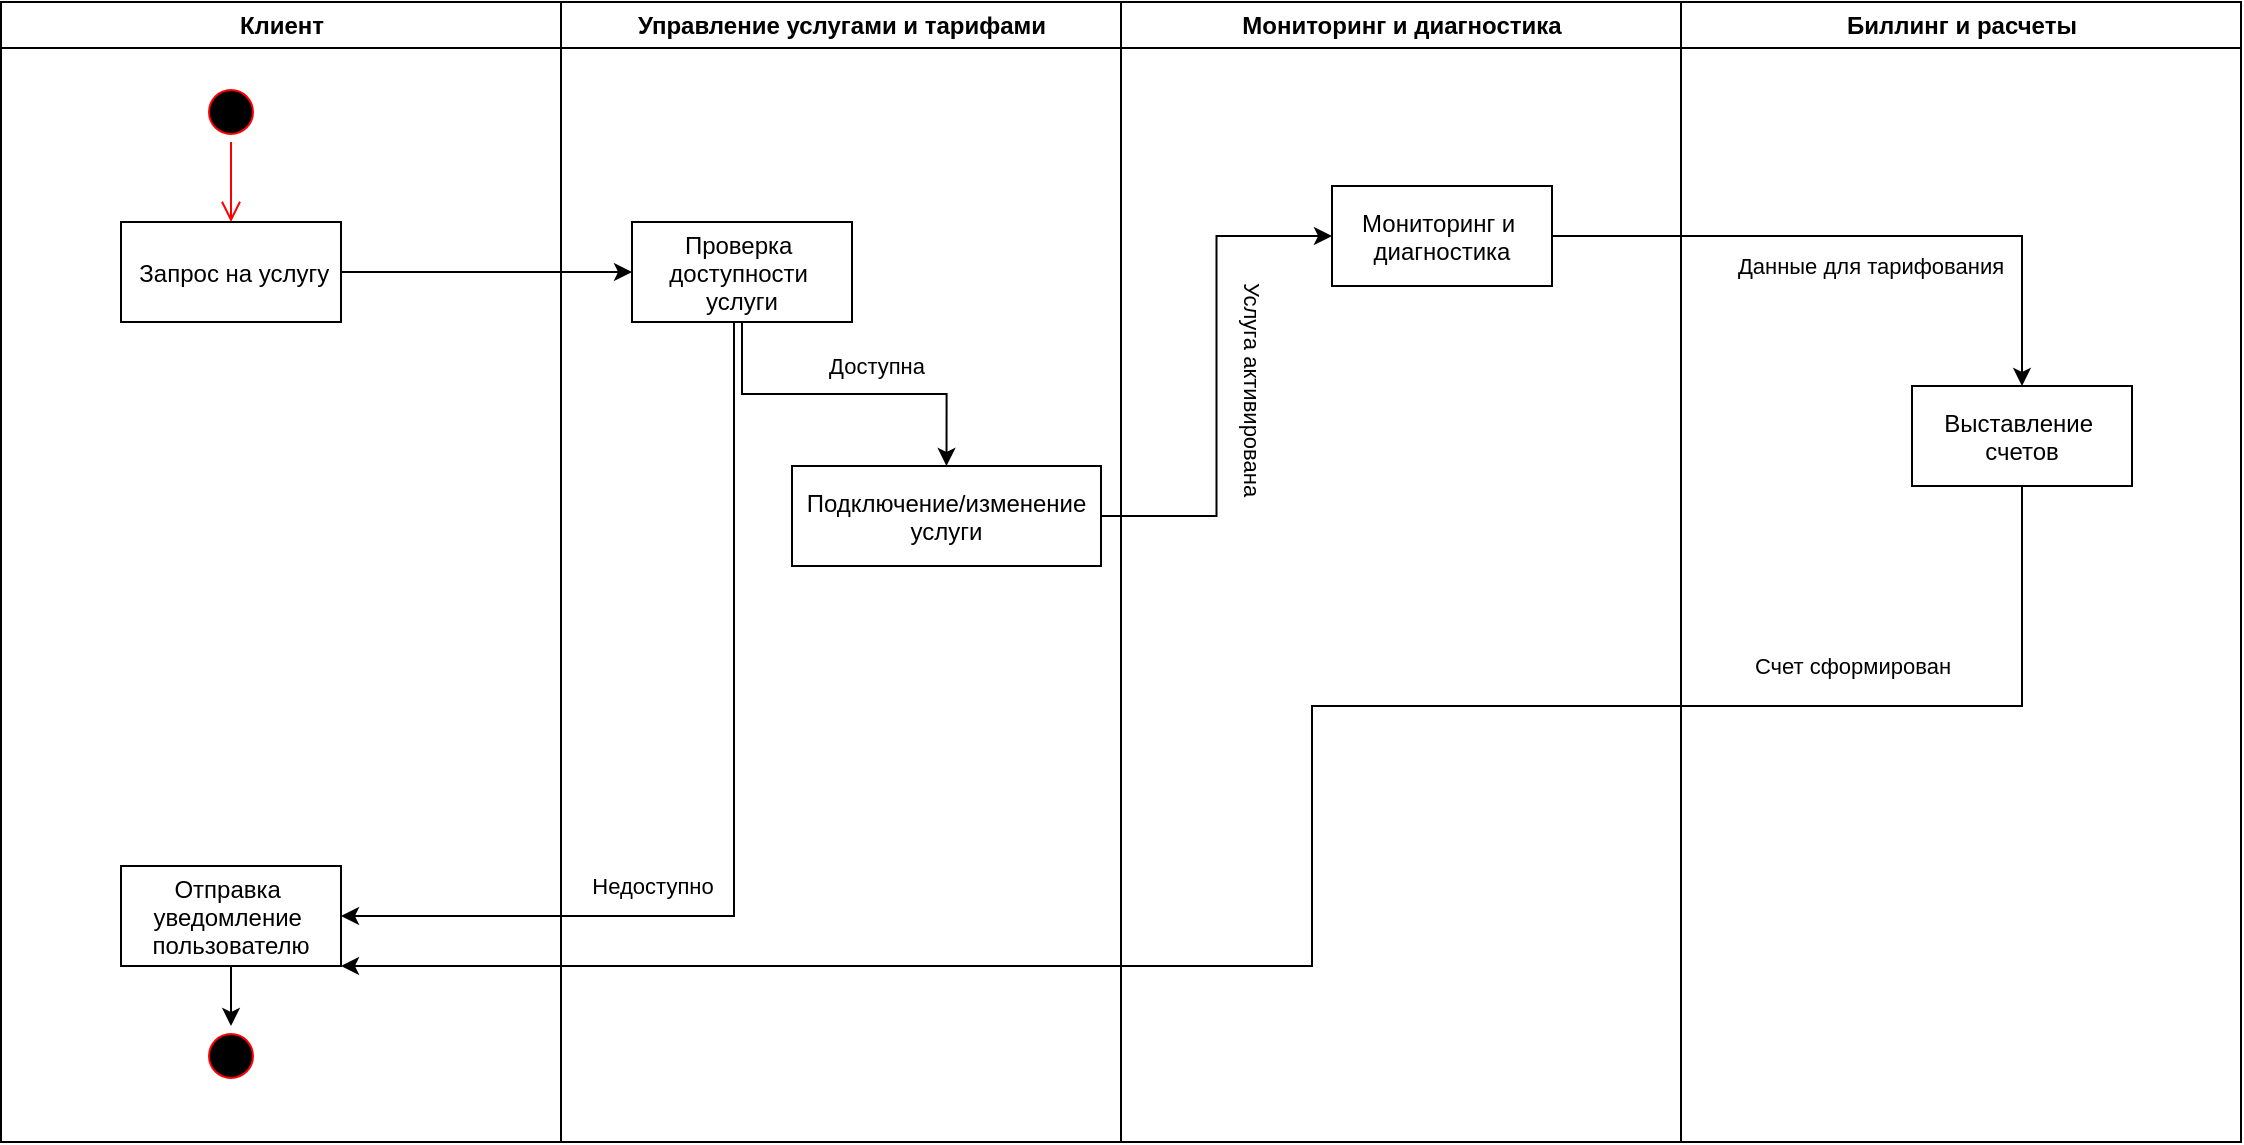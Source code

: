 <mxfile version="26.0.11">
  <diagram name="Page-1" id="e7e014a7-5840-1c2e-5031-d8a46d1fe8dd">
    <mxGraphModel dx="1434" dy="780" grid="1" gridSize="10" guides="1" tooltips="1" connect="1" arrows="1" fold="1" page="1" pageScale="1" pageWidth="1169" pageHeight="826" background="none" math="0" shadow="0">
      <root>
        <mxCell id="0" />
        <mxCell id="1" parent="0" />
        <mxCell id="2" value="Клиент" style="swimlane;whiteSpace=wrap" parent="1" vertex="1">
          <mxGeometry x="164.5" y="128" width="280" height="570" as="geometry" />
        </mxCell>
        <mxCell id="5" value="" style="ellipse;shape=startState;fillColor=#000000;strokeColor=#ff0000;" parent="2" vertex="1">
          <mxGeometry x="100" y="40" width="30" height="30" as="geometry" />
        </mxCell>
        <mxCell id="6" value="" style="edgeStyle=elbowEdgeStyle;elbow=horizontal;verticalAlign=bottom;endArrow=open;endSize=8;strokeColor=light-dark(#FF0000,#FFFFFF);endFill=1;rounded=0" parent="2" source="5" target="7" edge="1">
          <mxGeometry x="100" y="40" as="geometry">
            <mxPoint x="115" y="110" as="targetPoint" />
          </mxGeometry>
        </mxCell>
        <mxCell id="7" value=" Запрос на услугу" style="" parent="2" vertex="1">
          <mxGeometry x="60" y="110" width="110" height="50" as="geometry" />
        </mxCell>
        <mxCell id="7eUBQLWgmpvttzLw3HZT-52" value="" style="ellipse;shape=startState;fillColor=#000000;strokeColor=#ff0000;" parent="2" vertex="1">
          <mxGeometry x="100" y="512" width="30" height="30" as="geometry" />
        </mxCell>
        <mxCell id="7eUBQLWgmpvttzLw3HZT-56" style="edgeStyle=orthogonalEdgeStyle;rounded=0;orthogonalLoop=1;jettySize=auto;html=1;entryX=0.5;entryY=0;entryDx=0;entryDy=0;" parent="2" source="7eUBQLWgmpvttzLw3HZT-55" target="7eUBQLWgmpvttzLw3HZT-52" edge="1">
          <mxGeometry relative="1" as="geometry" />
        </mxCell>
        <mxCell id="7eUBQLWgmpvttzLw3HZT-55" value="Отправка &#xa;уведомление &#xa;пользователю" style="" parent="2" vertex="1">
          <mxGeometry x="60" y="432" width="110" height="50" as="geometry" />
        </mxCell>
        <mxCell id="3" value="Управление услугами и тарифами" style="swimlane;whiteSpace=wrap" parent="1" vertex="1">
          <mxGeometry x="444.5" y="128" width="280" height="570" as="geometry" />
        </mxCell>
        <mxCell id="zhdpt3BsGZyK0Pp7zCkz-8" style="edgeStyle=orthogonalEdgeStyle;rounded=0;orthogonalLoop=1;jettySize=auto;html=1;entryX=0.5;entryY=0;entryDx=0;entryDy=0;strokeColor=light-dark(#000000,#009900);" edge="1" parent="3" source="7eUBQLWgmpvttzLw3HZT-50" target="zhdpt3BsGZyK0Pp7zCkz-7">
          <mxGeometry relative="1" as="geometry" />
        </mxCell>
        <mxCell id="zhdpt3BsGZyK0Pp7zCkz-9" value="Доступна" style="edgeLabel;html=1;align=center;verticalAlign=middle;resizable=0;points=[];" vertex="1" connectable="0" parent="zhdpt3BsGZyK0Pp7zCkz-8">
          <mxGeometry x="0.079" y="1" relative="1" as="geometry">
            <mxPoint x="9" y="-13" as="offset" />
          </mxGeometry>
        </mxCell>
        <mxCell id="7eUBQLWgmpvttzLw3HZT-50" value="Проверка &#xa;доступности &#xa;услуги" style="" parent="3" vertex="1">
          <mxGeometry x="35.5" y="110" width="110" height="50" as="geometry" />
        </mxCell>
        <mxCell id="7eUBQLWgmpvttzLw3HZT-54" style="edgeStyle=orthogonalEdgeStyle;rounded=0;orthogonalLoop=1;jettySize=auto;html=1;strokeColor=light-dark(#000000,#CC0000);entryX=1;entryY=0.5;entryDx=0;entryDy=0;" parent="3" target="7eUBQLWgmpvttzLw3HZT-55" edge="1">
          <mxGeometry relative="1" as="geometry">
            <mxPoint x="86.5" y="160" as="sourcePoint" />
            <mxPoint x="-124.5" y="507" as="targetPoint" />
            <Array as="points">
              <mxPoint x="86" y="160" />
              <mxPoint x="86" y="457" />
            </Array>
          </mxGeometry>
        </mxCell>
        <mxCell id="7eUBQLWgmpvttzLw3HZT-57" value="Недоступно" style="edgeLabel;html=1;align=center;verticalAlign=middle;resizable=0;points=[];" parent="7eUBQLWgmpvttzLw3HZT-54" vertex="1" connectable="0">
          <mxGeometry x="0.256" y="3" relative="1" as="geometry">
            <mxPoint x="-28" y="-18" as="offset" />
          </mxGeometry>
        </mxCell>
        <mxCell id="zhdpt3BsGZyK0Pp7zCkz-7" value="Подключение/изменение&#xa;услуги" style="" vertex="1" parent="3">
          <mxGeometry x="115.5" y="232" width="154.5" height="50" as="geometry" />
        </mxCell>
        <mxCell id="4" value="Мониторинг и диагностика" style="swimlane;whiteSpace=wrap" parent="1" vertex="1">
          <mxGeometry x="724.5" y="128" width="280" height="570" as="geometry" />
        </mxCell>
        <mxCell id="zhdpt3BsGZyK0Pp7zCkz-11" value="Мониторинг и &#xa;диагностика" style="" vertex="1" parent="4">
          <mxGeometry x="105.5" y="92" width="110" height="50" as="geometry" />
        </mxCell>
        <mxCell id="7eUBQLWgmpvttzLw3HZT-51" style="edgeStyle=orthogonalEdgeStyle;rounded=0;orthogonalLoop=1;jettySize=auto;html=1;entryX=0;entryY=0.5;entryDx=0;entryDy=0;" parent="1" source="7" target="7eUBQLWgmpvttzLw3HZT-50" edge="1">
          <mxGeometry relative="1" as="geometry" />
        </mxCell>
        <mxCell id="zhdpt3BsGZyK0Pp7zCkz-12" style="edgeStyle=orthogonalEdgeStyle;rounded=0;orthogonalLoop=1;jettySize=auto;html=1;entryX=0;entryY=0.5;entryDx=0;entryDy=0;" edge="1" parent="1" source="zhdpt3BsGZyK0Pp7zCkz-7" target="zhdpt3BsGZyK0Pp7zCkz-11">
          <mxGeometry relative="1" as="geometry" />
        </mxCell>
        <mxCell id="zhdpt3BsGZyK0Pp7zCkz-13" value="&amp;nbsp;Услуга активирована" style="edgeLabel;html=1;align=center;verticalAlign=middle;resizable=0;points=[];rotation=90;" vertex="1" connectable="0" parent="zhdpt3BsGZyK0Pp7zCkz-12">
          <mxGeometry x="-0.053" y="1" relative="1" as="geometry">
            <mxPoint x="19" y="-2" as="offset" />
          </mxGeometry>
        </mxCell>
        <mxCell id="zhdpt3BsGZyK0Pp7zCkz-14" value="Биллинг и расчеты" style="swimlane;whiteSpace=wrap" vertex="1" parent="1">
          <mxGeometry x="1004.5" y="128" width="280" height="570" as="geometry" />
        </mxCell>
        <mxCell id="zhdpt3BsGZyK0Pp7zCkz-15" value="Выставление &#xa;счетов" style="" vertex="1" parent="zhdpt3BsGZyK0Pp7zCkz-14">
          <mxGeometry x="115.5" y="192" width="110" height="50" as="geometry" />
        </mxCell>
        <mxCell id="zhdpt3BsGZyK0Pp7zCkz-16" style="edgeStyle=orthogonalEdgeStyle;rounded=0;orthogonalLoop=1;jettySize=auto;html=1;" edge="1" parent="1" source="zhdpt3BsGZyK0Pp7zCkz-11" target="zhdpt3BsGZyK0Pp7zCkz-15">
          <mxGeometry relative="1" as="geometry" />
        </mxCell>
        <mxCell id="zhdpt3BsGZyK0Pp7zCkz-17" value="Данные для тарифования" style="edgeLabel;html=1;align=center;verticalAlign=middle;resizable=0;points=[];" vertex="1" connectable="0" parent="zhdpt3BsGZyK0Pp7zCkz-16">
          <mxGeometry x="0.024" relative="1" as="geometry">
            <mxPoint y="15" as="offset" />
          </mxGeometry>
        </mxCell>
        <mxCell id="zhdpt3BsGZyK0Pp7zCkz-18" style="edgeStyle=orthogonalEdgeStyle;rounded=0;orthogonalLoop=1;jettySize=auto;html=1;entryX=1;entryY=1;entryDx=0;entryDy=0;" edge="1" parent="1" source="zhdpt3BsGZyK0Pp7zCkz-15" target="7eUBQLWgmpvttzLw3HZT-55">
          <mxGeometry relative="1" as="geometry">
            <Array as="points">
              <mxPoint x="1175" y="480" />
              <mxPoint x="820" y="480" />
              <mxPoint x="820" y="610" />
            </Array>
          </mxGeometry>
        </mxCell>
        <mxCell id="zhdpt3BsGZyK0Pp7zCkz-19" value="Счет сформирован" style="edgeLabel;html=1;align=center;verticalAlign=middle;resizable=0;points=[];" vertex="1" connectable="0" parent="zhdpt3BsGZyK0Pp7zCkz-18">
          <mxGeometry x="-0.841" relative="1" as="geometry">
            <mxPoint x="-85" y="4" as="offset" />
          </mxGeometry>
        </mxCell>
      </root>
    </mxGraphModel>
  </diagram>
</mxfile>
